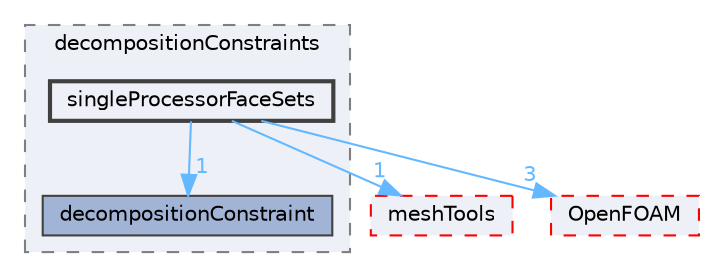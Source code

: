 digraph "src/parallel/decompose/decompositionMethods/decompositionConstraints/singleProcessorFaceSets"
{
 // LATEX_PDF_SIZE
  bgcolor="transparent";
  edge [fontname=Helvetica,fontsize=10,labelfontname=Helvetica,labelfontsize=10];
  node [fontname=Helvetica,fontsize=10,shape=box,height=0.2,width=0.4];
  compound=true
  subgraph clusterdir_119c8f1670f0bcaeeb440c813d4d21ad {
    graph [ bgcolor="#edf0f7", pencolor="grey50", label="decompositionConstraints", fontname=Helvetica,fontsize=10 style="filled,dashed", URL="dir_119c8f1670f0bcaeeb440c813d4d21ad.html",tooltip=""]
  dir_974bc333414b27f5964037a2d89d5ddf [label="decompositionConstraint", fillcolor="#a2b4d6", color="grey25", style="filled", URL="dir_974bc333414b27f5964037a2d89d5ddf.html",tooltip=""];
  dir_17816f9319d54e2ae141bd1117368f16 [label="singleProcessorFaceSets", fillcolor="#edf0f7", color="grey25", style="filled,bold", URL="dir_17816f9319d54e2ae141bd1117368f16.html",tooltip=""];
  }
  dir_ae30ad0bef50cf391b24c614251bb9fd [label="meshTools", fillcolor="#edf0f7", color="red", style="filled,dashed", URL="dir_ae30ad0bef50cf391b24c614251bb9fd.html",tooltip=""];
  dir_c5473ff19b20e6ec4dfe5c310b3778a8 [label="OpenFOAM", fillcolor="#edf0f7", color="red", style="filled,dashed", URL="dir_c5473ff19b20e6ec4dfe5c310b3778a8.html",tooltip=""];
  dir_17816f9319d54e2ae141bd1117368f16->dir_974bc333414b27f5964037a2d89d5ddf [headlabel="1", labeldistance=1.5 headhref="dir_003556_000831.html" href="dir_003556_000831.html" color="steelblue1" fontcolor="steelblue1"];
  dir_17816f9319d54e2ae141bd1117368f16->dir_ae30ad0bef50cf391b24c614251bb9fd [headlabel="1", labeldistance=1.5 headhref="dir_003556_002382.html" href="dir_003556_002382.html" color="steelblue1" fontcolor="steelblue1"];
  dir_17816f9319d54e2ae141bd1117368f16->dir_c5473ff19b20e6ec4dfe5c310b3778a8 [headlabel="3", labeldistance=1.5 headhref="dir_003556_002695.html" href="dir_003556_002695.html" color="steelblue1" fontcolor="steelblue1"];
}
